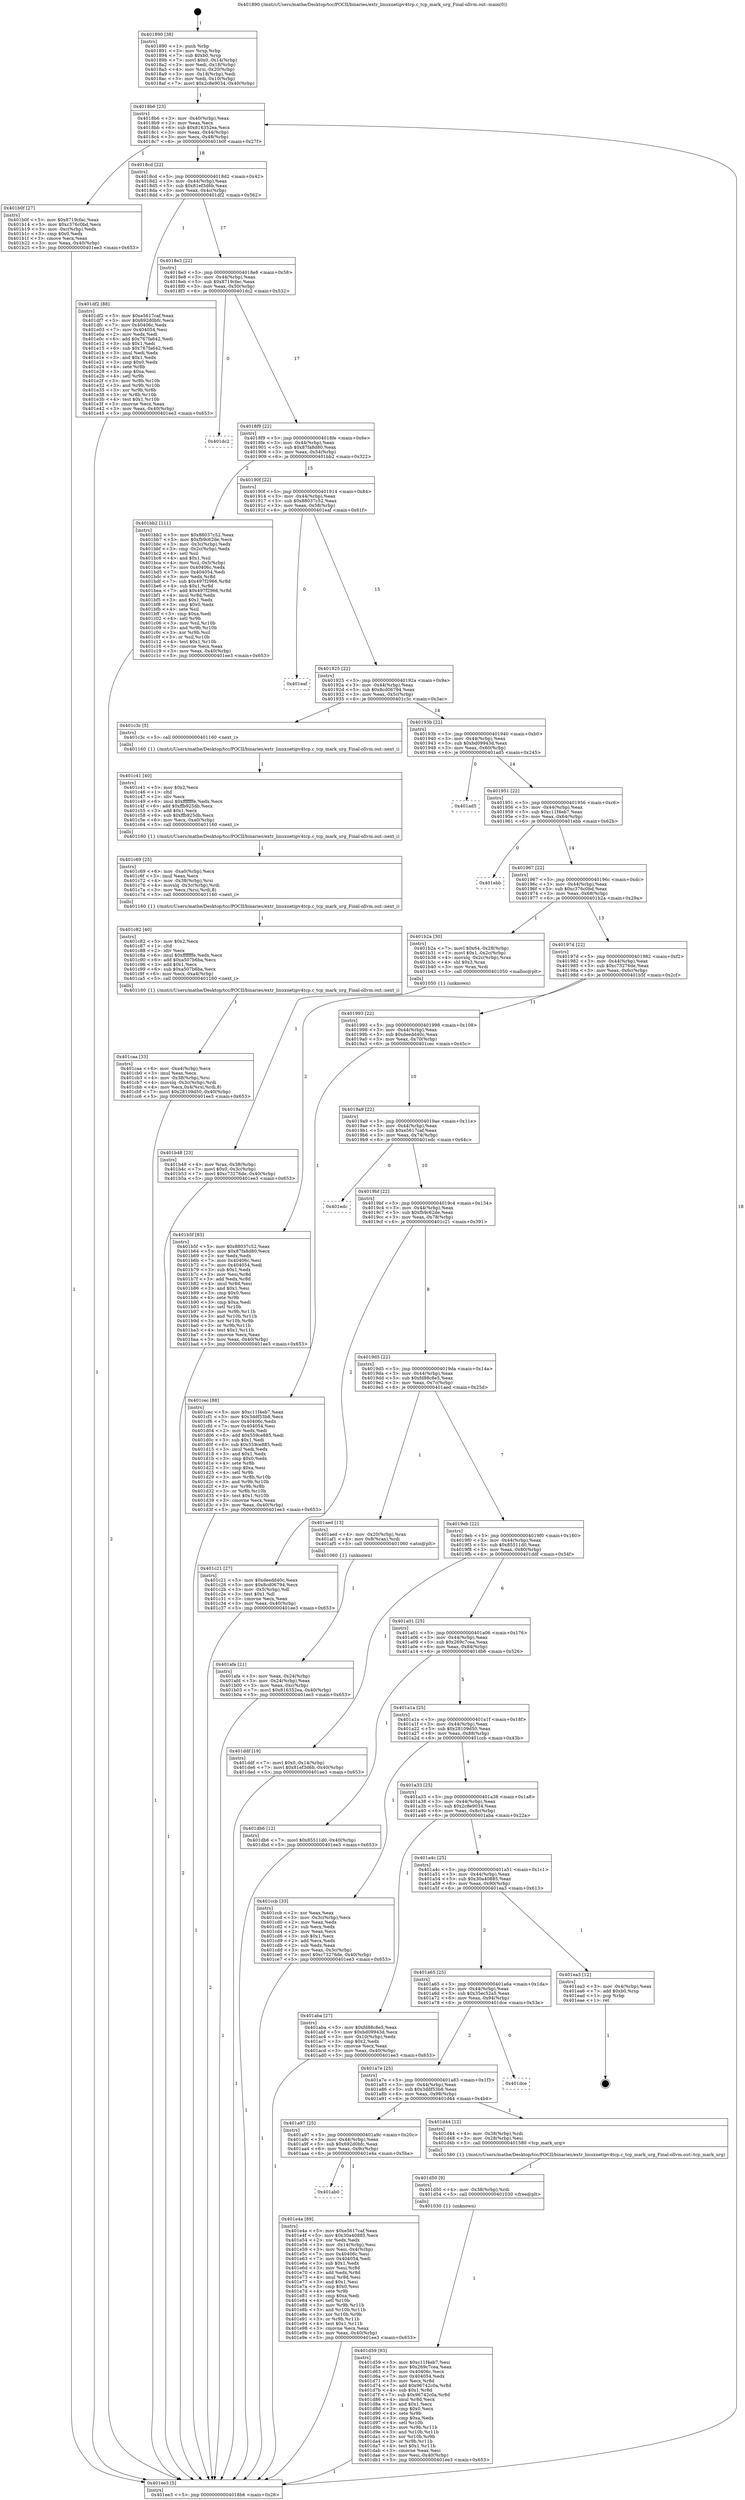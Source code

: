 digraph "0x401890" {
  label = "0x401890 (/mnt/c/Users/mathe/Desktop/tcc/POCII/binaries/extr_linuxnetipv4tcp.c_tcp_mark_urg_Final-ollvm.out::main(0))"
  labelloc = "t"
  node[shape=record]

  Entry [label="",width=0.3,height=0.3,shape=circle,fillcolor=black,style=filled]
  "0x4018b6" [label="{
     0x4018b6 [23]\l
     | [instrs]\l
     &nbsp;&nbsp;0x4018b6 \<+3\>: mov -0x40(%rbp),%eax\l
     &nbsp;&nbsp;0x4018b9 \<+2\>: mov %eax,%ecx\l
     &nbsp;&nbsp;0x4018bb \<+6\>: sub $0x816352ea,%ecx\l
     &nbsp;&nbsp;0x4018c1 \<+3\>: mov %eax,-0x44(%rbp)\l
     &nbsp;&nbsp;0x4018c4 \<+3\>: mov %ecx,-0x48(%rbp)\l
     &nbsp;&nbsp;0x4018c7 \<+6\>: je 0000000000401b0f \<main+0x27f\>\l
  }"]
  "0x401b0f" [label="{
     0x401b0f [27]\l
     | [instrs]\l
     &nbsp;&nbsp;0x401b0f \<+5\>: mov $0x8719cfac,%eax\l
     &nbsp;&nbsp;0x401b14 \<+5\>: mov $0xc376c0bd,%ecx\l
     &nbsp;&nbsp;0x401b19 \<+3\>: mov -0xc(%rbp),%edx\l
     &nbsp;&nbsp;0x401b1c \<+3\>: cmp $0x0,%edx\l
     &nbsp;&nbsp;0x401b1f \<+3\>: cmove %ecx,%eax\l
     &nbsp;&nbsp;0x401b22 \<+3\>: mov %eax,-0x40(%rbp)\l
     &nbsp;&nbsp;0x401b25 \<+5\>: jmp 0000000000401ee3 \<main+0x653\>\l
  }"]
  "0x4018cd" [label="{
     0x4018cd [22]\l
     | [instrs]\l
     &nbsp;&nbsp;0x4018cd \<+5\>: jmp 00000000004018d2 \<main+0x42\>\l
     &nbsp;&nbsp;0x4018d2 \<+3\>: mov -0x44(%rbp),%eax\l
     &nbsp;&nbsp;0x4018d5 \<+5\>: sub $0x81ef3d6b,%eax\l
     &nbsp;&nbsp;0x4018da \<+3\>: mov %eax,-0x4c(%rbp)\l
     &nbsp;&nbsp;0x4018dd \<+6\>: je 0000000000401df2 \<main+0x562\>\l
  }"]
  Exit [label="",width=0.3,height=0.3,shape=circle,fillcolor=black,style=filled,peripheries=2]
  "0x401df2" [label="{
     0x401df2 [88]\l
     | [instrs]\l
     &nbsp;&nbsp;0x401df2 \<+5\>: mov $0xe5617caf,%eax\l
     &nbsp;&nbsp;0x401df7 \<+5\>: mov $0x692d0bfc,%ecx\l
     &nbsp;&nbsp;0x401dfc \<+7\>: mov 0x40406c,%edx\l
     &nbsp;&nbsp;0x401e03 \<+7\>: mov 0x404054,%esi\l
     &nbsp;&nbsp;0x401e0a \<+2\>: mov %edx,%edi\l
     &nbsp;&nbsp;0x401e0c \<+6\>: add $0x767fa642,%edi\l
     &nbsp;&nbsp;0x401e12 \<+3\>: sub $0x1,%edi\l
     &nbsp;&nbsp;0x401e15 \<+6\>: sub $0x767fa642,%edi\l
     &nbsp;&nbsp;0x401e1b \<+3\>: imul %edi,%edx\l
     &nbsp;&nbsp;0x401e1e \<+3\>: and $0x1,%edx\l
     &nbsp;&nbsp;0x401e21 \<+3\>: cmp $0x0,%edx\l
     &nbsp;&nbsp;0x401e24 \<+4\>: sete %r8b\l
     &nbsp;&nbsp;0x401e28 \<+3\>: cmp $0xa,%esi\l
     &nbsp;&nbsp;0x401e2b \<+4\>: setl %r9b\l
     &nbsp;&nbsp;0x401e2f \<+3\>: mov %r8b,%r10b\l
     &nbsp;&nbsp;0x401e32 \<+3\>: and %r9b,%r10b\l
     &nbsp;&nbsp;0x401e35 \<+3\>: xor %r9b,%r8b\l
     &nbsp;&nbsp;0x401e38 \<+3\>: or %r8b,%r10b\l
     &nbsp;&nbsp;0x401e3b \<+4\>: test $0x1,%r10b\l
     &nbsp;&nbsp;0x401e3f \<+3\>: cmovne %ecx,%eax\l
     &nbsp;&nbsp;0x401e42 \<+3\>: mov %eax,-0x40(%rbp)\l
     &nbsp;&nbsp;0x401e45 \<+5\>: jmp 0000000000401ee3 \<main+0x653\>\l
  }"]
  "0x4018e3" [label="{
     0x4018e3 [22]\l
     | [instrs]\l
     &nbsp;&nbsp;0x4018e3 \<+5\>: jmp 00000000004018e8 \<main+0x58\>\l
     &nbsp;&nbsp;0x4018e8 \<+3\>: mov -0x44(%rbp),%eax\l
     &nbsp;&nbsp;0x4018eb \<+5\>: sub $0x8719cfac,%eax\l
     &nbsp;&nbsp;0x4018f0 \<+3\>: mov %eax,-0x50(%rbp)\l
     &nbsp;&nbsp;0x4018f3 \<+6\>: je 0000000000401dc2 \<main+0x532\>\l
  }"]
  "0x401ab0" [label="{
     0x401ab0\l
  }", style=dashed]
  "0x401dc2" [label="{
     0x401dc2\l
  }", style=dashed]
  "0x4018f9" [label="{
     0x4018f9 [22]\l
     | [instrs]\l
     &nbsp;&nbsp;0x4018f9 \<+5\>: jmp 00000000004018fe \<main+0x6e\>\l
     &nbsp;&nbsp;0x4018fe \<+3\>: mov -0x44(%rbp),%eax\l
     &nbsp;&nbsp;0x401901 \<+5\>: sub $0x87fa8d80,%eax\l
     &nbsp;&nbsp;0x401906 \<+3\>: mov %eax,-0x54(%rbp)\l
     &nbsp;&nbsp;0x401909 \<+6\>: je 0000000000401bb2 \<main+0x322\>\l
  }"]
  "0x401e4a" [label="{
     0x401e4a [89]\l
     | [instrs]\l
     &nbsp;&nbsp;0x401e4a \<+5\>: mov $0xe5617caf,%eax\l
     &nbsp;&nbsp;0x401e4f \<+5\>: mov $0x30a40885,%ecx\l
     &nbsp;&nbsp;0x401e54 \<+2\>: xor %edx,%edx\l
     &nbsp;&nbsp;0x401e56 \<+3\>: mov -0x14(%rbp),%esi\l
     &nbsp;&nbsp;0x401e59 \<+3\>: mov %esi,-0x4(%rbp)\l
     &nbsp;&nbsp;0x401e5c \<+7\>: mov 0x40406c,%esi\l
     &nbsp;&nbsp;0x401e63 \<+7\>: mov 0x404054,%edi\l
     &nbsp;&nbsp;0x401e6a \<+3\>: sub $0x1,%edx\l
     &nbsp;&nbsp;0x401e6d \<+3\>: mov %esi,%r8d\l
     &nbsp;&nbsp;0x401e70 \<+3\>: add %edx,%r8d\l
     &nbsp;&nbsp;0x401e73 \<+4\>: imul %r8d,%esi\l
     &nbsp;&nbsp;0x401e77 \<+3\>: and $0x1,%esi\l
     &nbsp;&nbsp;0x401e7a \<+3\>: cmp $0x0,%esi\l
     &nbsp;&nbsp;0x401e7d \<+4\>: sete %r9b\l
     &nbsp;&nbsp;0x401e81 \<+3\>: cmp $0xa,%edi\l
     &nbsp;&nbsp;0x401e84 \<+4\>: setl %r10b\l
     &nbsp;&nbsp;0x401e88 \<+3\>: mov %r9b,%r11b\l
     &nbsp;&nbsp;0x401e8b \<+3\>: and %r10b,%r11b\l
     &nbsp;&nbsp;0x401e8e \<+3\>: xor %r10b,%r9b\l
     &nbsp;&nbsp;0x401e91 \<+3\>: or %r9b,%r11b\l
     &nbsp;&nbsp;0x401e94 \<+4\>: test $0x1,%r11b\l
     &nbsp;&nbsp;0x401e98 \<+3\>: cmovne %ecx,%eax\l
     &nbsp;&nbsp;0x401e9b \<+3\>: mov %eax,-0x40(%rbp)\l
     &nbsp;&nbsp;0x401e9e \<+5\>: jmp 0000000000401ee3 \<main+0x653\>\l
  }"]
  "0x401bb2" [label="{
     0x401bb2 [111]\l
     | [instrs]\l
     &nbsp;&nbsp;0x401bb2 \<+5\>: mov $0x88037c52,%eax\l
     &nbsp;&nbsp;0x401bb7 \<+5\>: mov $0xfb9c62de,%ecx\l
     &nbsp;&nbsp;0x401bbc \<+3\>: mov -0x3c(%rbp),%edx\l
     &nbsp;&nbsp;0x401bbf \<+3\>: cmp -0x2c(%rbp),%edx\l
     &nbsp;&nbsp;0x401bc2 \<+4\>: setl %sil\l
     &nbsp;&nbsp;0x401bc6 \<+4\>: and $0x1,%sil\l
     &nbsp;&nbsp;0x401bca \<+4\>: mov %sil,-0x5(%rbp)\l
     &nbsp;&nbsp;0x401bce \<+7\>: mov 0x40406c,%edx\l
     &nbsp;&nbsp;0x401bd5 \<+7\>: mov 0x404054,%edi\l
     &nbsp;&nbsp;0x401bdc \<+3\>: mov %edx,%r8d\l
     &nbsp;&nbsp;0x401bdf \<+7\>: sub $0x497f2966,%r8d\l
     &nbsp;&nbsp;0x401be6 \<+4\>: sub $0x1,%r8d\l
     &nbsp;&nbsp;0x401bea \<+7\>: add $0x497f2966,%r8d\l
     &nbsp;&nbsp;0x401bf1 \<+4\>: imul %r8d,%edx\l
     &nbsp;&nbsp;0x401bf5 \<+3\>: and $0x1,%edx\l
     &nbsp;&nbsp;0x401bf8 \<+3\>: cmp $0x0,%edx\l
     &nbsp;&nbsp;0x401bfb \<+4\>: sete %sil\l
     &nbsp;&nbsp;0x401bff \<+3\>: cmp $0xa,%edi\l
     &nbsp;&nbsp;0x401c02 \<+4\>: setl %r9b\l
     &nbsp;&nbsp;0x401c06 \<+3\>: mov %sil,%r10b\l
     &nbsp;&nbsp;0x401c09 \<+3\>: and %r9b,%r10b\l
     &nbsp;&nbsp;0x401c0c \<+3\>: xor %r9b,%sil\l
     &nbsp;&nbsp;0x401c0f \<+3\>: or %sil,%r10b\l
     &nbsp;&nbsp;0x401c12 \<+4\>: test $0x1,%r10b\l
     &nbsp;&nbsp;0x401c16 \<+3\>: cmovne %ecx,%eax\l
     &nbsp;&nbsp;0x401c19 \<+3\>: mov %eax,-0x40(%rbp)\l
     &nbsp;&nbsp;0x401c1c \<+5\>: jmp 0000000000401ee3 \<main+0x653\>\l
  }"]
  "0x40190f" [label="{
     0x40190f [22]\l
     | [instrs]\l
     &nbsp;&nbsp;0x40190f \<+5\>: jmp 0000000000401914 \<main+0x84\>\l
     &nbsp;&nbsp;0x401914 \<+3\>: mov -0x44(%rbp),%eax\l
     &nbsp;&nbsp;0x401917 \<+5\>: sub $0x88037c52,%eax\l
     &nbsp;&nbsp;0x40191c \<+3\>: mov %eax,-0x58(%rbp)\l
     &nbsp;&nbsp;0x40191f \<+6\>: je 0000000000401eaf \<main+0x61f\>\l
  }"]
  "0x401d59" [label="{
     0x401d59 [93]\l
     | [instrs]\l
     &nbsp;&nbsp;0x401d59 \<+5\>: mov $0xc11f4eb7,%esi\l
     &nbsp;&nbsp;0x401d5e \<+5\>: mov $0x269c7cea,%eax\l
     &nbsp;&nbsp;0x401d63 \<+7\>: mov 0x40406c,%ecx\l
     &nbsp;&nbsp;0x401d6a \<+7\>: mov 0x404054,%edx\l
     &nbsp;&nbsp;0x401d71 \<+3\>: mov %ecx,%r8d\l
     &nbsp;&nbsp;0x401d74 \<+7\>: add $0x96742c0a,%r8d\l
     &nbsp;&nbsp;0x401d7b \<+4\>: sub $0x1,%r8d\l
     &nbsp;&nbsp;0x401d7f \<+7\>: sub $0x96742c0a,%r8d\l
     &nbsp;&nbsp;0x401d86 \<+4\>: imul %r8d,%ecx\l
     &nbsp;&nbsp;0x401d8a \<+3\>: and $0x1,%ecx\l
     &nbsp;&nbsp;0x401d8d \<+3\>: cmp $0x0,%ecx\l
     &nbsp;&nbsp;0x401d90 \<+4\>: sete %r9b\l
     &nbsp;&nbsp;0x401d94 \<+3\>: cmp $0xa,%edx\l
     &nbsp;&nbsp;0x401d97 \<+4\>: setl %r10b\l
     &nbsp;&nbsp;0x401d9b \<+3\>: mov %r9b,%r11b\l
     &nbsp;&nbsp;0x401d9e \<+3\>: and %r10b,%r11b\l
     &nbsp;&nbsp;0x401da1 \<+3\>: xor %r10b,%r9b\l
     &nbsp;&nbsp;0x401da4 \<+3\>: or %r9b,%r11b\l
     &nbsp;&nbsp;0x401da7 \<+4\>: test $0x1,%r11b\l
     &nbsp;&nbsp;0x401dab \<+3\>: cmovne %eax,%esi\l
     &nbsp;&nbsp;0x401dae \<+3\>: mov %esi,-0x40(%rbp)\l
     &nbsp;&nbsp;0x401db1 \<+5\>: jmp 0000000000401ee3 \<main+0x653\>\l
  }"]
  "0x401eaf" [label="{
     0x401eaf\l
  }", style=dashed]
  "0x401925" [label="{
     0x401925 [22]\l
     | [instrs]\l
     &nbsp;&nbsp;0x401925 \<+5\>: jmp 000000000040192a \<main+0x9a\>\l
     &nbsp;&nbsp;0x40192a \<+3\>: mov -0x44(%rbp),%eax\l
     &nbsp;&nbsp;0x40192d \<+5\>: sub $0x8cd06794,%eax\l
     &nbsp;&nbsp;0x401932 \<+3\>: mov %eax,-0x5c(%rbp)\l
     &nbsp;&nbsp;0x401935 \<+6\>: je 0000000000401c3c \<main+0x3ac\>\l
  }"]
  "0x401d50" [label="{
     0x401d50 [9]\l
     | [instrs]\l
     &nbsp;&nbsp;0x401d50 \<+4\>: mov -0x38(%rbp),%rdi\l
     &nbsp;&nbsp;0x401d54 \<+5\>: call 0000000000401030 \<free@plt\>\l
     | [calls]\l
     &nbsp;&nbsp;0x401030 \{1\} (unknown)\l
  }"]
  "0x401c3c" [label="{
     0x401c3c [5]\l
     | [instrs]\l
     &nbsp;&nbsp;0x401c3c \<+5\>: call 0000000000401160 \<next_i\>\l
     | [calls]\l
     &nbsp;&nbsp;0x401160 \{1\} (/mnt/c/Users/mathe/Desktop/tcc/POCII/binaries/extr_linuxnetipv4tcp.c_tcp_mark_urg_Final-ollvm.out::next_i)\l
  }"]
  "0x40193b" [label="{
     0x40193b [22]\l
     | [instrs]\l
     &nbsp;&nbsp;0x40193b \<+5\>: jmp 0000000000401940 \<main+0xb0\>\l
     &nbsp;&nbsp;0x401940 \<+3\>: mov -0x44(%rbp),%eax\l
     &nbsp;&nbsp;0x401943 \<+5\>: sub $0xbd09943d,%eax\l
     &nbsp;&nbsp;0x401948 \<+3\>: mov %eax,-0x60(%rbp)\l
     &nbsp;&nbsp;0x40194b \<+6\>: je 0000000000401ad5 \<main+0x245\>\l
  }"]
  "0x401a97" [label="{
     0x401a97 [25]\l
     | [instrs]\l
     &nbsp;&nbsp;0x401a97 \<+5\>: jmp 0000000000401a9c \<main+0x20c\>\l
     &nbsp;&nbsp;0x401a9c \<+3\>: mov -0x44(%rbp),%eax\l
     &nbsp;&nbsp;0x401a9f \<+5\>: sub $0x692d0bfc,%eax\l
     &nbsp;&nbsp;0x401aa4 \<+6\>: mov %eax,-0x9c(%rbp)\l
     &nbsp;&nbsp;0x401aaa \<+6\>: je 0000000000401e4a \<main+0x5ba\>\l
  }"]
  "0x401ad5" [label="{
     0x401ad5\l
  }", style=dashed]
  "0x401951" [label="{
     0x401951 [22]\l
     | [instrs]\l
     &nbsp;&nbsp;0x401951 \<+5\>: jmp 0000000000401956 \<main+0xc6\>\l
     &nbsp;&nbsp;0x401956 \<+3\>: mov -0x44(%rbp),%eax\l
     &nbsp;&nbsp;0x401959 \<+5\>: sub $0xc11f4eb7,%eax\l
     &nbsp;&nbsp;0x40195e \<+3\>: mov %eax,-0x64(%rbp)\l
     &nbsp;&nbsp;0x401961 \<+6\>: je 0000000000401ebb \<main+0x62b\>\l
  }"]
  "0x401d44" [label="{
     0x401d44 [12]\l
     | [instrs]\l
     &nbsp;&nbsp;0x401d44 \<+4\>: mov -0x38(%rbp),%rdi\l
     &nbsp;&nbsp;0x401d48 \<+3\>: mov -0x28(%rbp),%esi\l
     &nbsp;&nbsp;0x401d4b \<+5\>: call 0000000000401580 \<tcp_mark_urg\>\l
     | [calls]\l
     &nbsp;&nbsp;0x401580 \{1\} (/mnt/c/Users/mathe/Desktop/tcc/POCII/binaries/extr_linuxnetipv4tcp.c_tcp_mark_urg_Final-ollvm.out::tcp_mark_urg)\l
  }"]
  "0x401ebb" [label="{
     0x401ebb\l
  }", style=dashed]
  "0x401967" [label="{
     0x401967 [22]\l
     | [instrs]\l
     &nbsp;&nbsp;0x401967 \<+5\>: jmp 000000000040196c \<main+0xdc\>\l
     &nbsp;&nbsp;0x40196c \<+3\>: mov -0x44(%rbp),%eax\l
     &nbsp;&nbsp;0x40196f \<+5\>: sub $0xc376c0bd,%eax\l
     &nbsp;&nbsp;0x401974 \<+3\>: mov %eax,-0x68(%rbp)\l
     &nbsp;&nbsp;0x401977 \<+6\>: je 0000000000401b2a \<main+0x29a\>\l
  }"]
  "0x401a7e" [label="{
     0x401a7e [25]\l
     | [instrs]\l
     &nbsp;&nbsp;0x401a7e \<+5\>: jmp 0000000000401a83 \<main+0x1f3\>\l
     &nbsp;&nbsp;0x401a83 \<+3\>: mov -0x44(%rbp),%eax\l
     &nbsp;&nbsp;0x401a86 \<+5\>: sub $0x3ddf53b8,%eax\l
     &nbsp;&nbsp;0x401a8b \<+6\>: mov %eax,-0x98(%rbp)\l
     &nbsp;&nbsp;0x401a91 \<+6\>: je 0000000000401d44 \<main+0x4b4\>\l
  }"]
  "0x401b2a" [label="{
     0x401b2a [30]\l
     | [instrs]\l
     &nbsp;&nbsp;0x401b2a \<+7\>: movl $0x64,-0x28(%rbp)\l
     &nbsp;&nbsp;0x401b31 \<+7\>: movl $0x1,-0x2c(%rbp)\l
     &nbsp;&nbsp;0x401b38 \<+4\>: movslq -0x2c(%rbp),%rax\l
     &nbsp;&nbsp;0x401b3c \<+4\>: shl $0x3,%rax\l
     &nbsp;&nbsp;0x401b40 \<+3\>: mov %rax,%rdi\l
     &nbsp;&nbsp;0x401b43 \<+5\>: call 0000000000401050 \<malloc@plt\>\l
     | [calls]\l
     &nbsp;&nbsp;0x401050 \{1\} (unknown)\l
  }"]
  "0x40197d" [label="{
     0x40197d [22]\l
     | [instrs]\l
     &nbsp;&nbsp;0x40197d \<+5\>: jmp 0000000000401982 \<main+0xf2\>\l
     &nbsp;&nbsp;0x401982 \<+3\>: mov -0x44(%rbp),%eax\l
     &nbsp;&nbsp;0x401985 \<+5\>: sub $0xc73276de,%eax\l
     &nbsp;&nbsp;0x40198a \<+3\>: mov %eax,-0x6c(%rbp)\l
     &nbsp;&nbsp;0x40198d \<+6\>: je 0000000000401b5f \<main+0x2cf\>\l
  }"]
  "0x401dce" [label="{
     0x401dce\l
  }", style=dashed]
  "0x401b5f" [label="{
     0x401b5f [83]\l
     | [instrs]\l
     &nbsp;&nbsp;0x401b5f \<+5\>: mov $0x88037c52,%eax\l
     &nbsp;&nbsp;0x401b64 \<+5\>: mov $0x87fa8d80,%ecx\l
     &nbsp;&nbsp;0x401b69 \<+2\>: xor %edx,%edx\l
     &nbsp;&nbsp;0x401b6b \<+7\>: mov 0x40406c,%esi\l
     &nbsp;&nbsp;0x401b72 \<+7\>: mov 0x404054,%edi\l
     &nbsp;&nbsp;0x401b79 \<+3\>: sub $0x1,%edx\l
     &nbsp;&nbsp;0x401b7c \<+3\>: mov %esi,%r8d\l
     &nbsp;&nbsp;0x401b7f \<+3\>: add %edx,%r8d\l
     &nbsp;&nbsp;0x401b82 \<+4\>: imul %r8d,%esi\l
     &nbsp;&nbsp;0x401b86 \<+3\>: and $0x1,%esi\l
     &nbsp;&nbsp;0x401b89 \<+3\>: cmp $0x0,%esi\l
     &nbsp;&nbsp;0x401b8c \<+4\>: sete %r9b\l
     &nbsp;&nbsp;0x401b90 \<+3\>: cmp $0xa,%edi\l
     &nbsp;&nbsp;0x401b93 \<+4\>: setl %r10b\l
     &nbsp;&nbsp;0x401b97 \<+3\>: mov %r9b,%r11b\l
     &nbsp;&nbsp;0x401b9a \<+3\>: and %r10b,%r11b\l
     &nbsp;&nbsp;0x401b9d \<+3\>: xor %r10b,%r9b\l
     &nbsp;&nbsp;0x401ba0 \<+3\>: or %r9b,%r11b\l
     &nbsp;&nbsp;0x401ba3 \<+4\>: test $0x1,%r11b\l
     &nbsp;&nbsp;0x401ba7 \<+3\>: cmovne %ecx,%eax\l
     &nbsp;&nbsp;0x401baa \<+3\>: mov %eax,-0x40(%rbp)\l
     &nbsp;&nbsp;0x401bad \<+5\>: jmp 0000000000401ee3 \<main+0x653\>\l
  }"]
  "0x401993" [label="{
     0x401993 [22]\l
     | [instrs]\l
     &nbsp;&nbsp;0x401993 \<+5\>: jmp 0000000000401998 \<main+0x108\>\l
     &nbsp;&nbsp;0x401998 \<+3\>: mov -0x44(%rbp),%eax\l
     &nbsp;&nbsp;0x40199b \<+5\>: sub $0xdeedd40c,%eax\l
     &nbsp;&nbsp;0x4019a0 \<+3\>: mov %eax,-0x70(%rbp)\l
     &nbsp;&nbsp;0x4019a3 \<+6\>: je 0000000000401cec \<main+0x45c\>\l
  }"]
  "0x401a65" [label="{
     0x401a65 [25]\l
     | [instrs]\l
     &nbsp;&nbsp;0x401a65 \<+5\>: jmp 0000000000401a6a \<main+0x1da\>\l
     &nbsp;&nbsp;0x401a6a \<+3\>: mov -0x44(%rbp),%eax\l
     &nbsp;&nbsp;0x401a6d \<+5\>: sub $0x35ec52a5,%eax\l
     &nbsp;&nbsp;0x401a72 \<+6\>: mov %eax,-0x94(%rbp)\l
     &nbsp;&nbsp;0x401a78 \<+6\>: je 0000000000401dce \<main+0x53e\>\l
  }"]
  "0x401cec" [label="{
     0x401cec [88]\l
     | [instrs]\l
     &nbsp;&nbsp;0x401cec \<+5\>: mov $0xc11f4eb7,%eax\l
     &nbsp;&nbsp;0x401cf1 \<+5\>: mov $0x3ddf53b8,%ecx\l
     &nbsp;&nbsp;0x401cf6 \<+7\>: mov 0x40406c,%edx\l
     &nbsp;&nbsp;0x401cfd \<+7\>: mov 0x404054,%esi\l
     &nbsp;&nbsp;0x401d04 \<+2\>: mov %edx,%edi\l
     &nbsp;&nbsp;0x401d06 \<+6\>: add $0x559ce885,%edi\l
     &nbsp;&nbsp;0x401d0c \<+3\>: sub $0x1,%edi\l
     &nbsp;&nbsp;0x401d0f \<+6\>: sub $0x559ce885,%edi\l
     &nbsp;&nbsp;0x401d15 \<+3\>: imul %edi,%edx\l
     &nbsp;&nbsp;0x401d18 \<+3\>: and $0x1,%edx\l
     &nbsp;&nbsp;0x401d1b \<+3\>: cmp $0x0,%edx\l
     &nbsp;&nbsp;0x401d1e \<+4\>: sete %r8b\l
     &nbsp;&nbsp;0x401d22 \<+3\>: cmp $0xa,%esi\l
     &nbsp;&nbsp;0x401d25 \<+4\>: setl %r9b\l
     &nbsp;&nbsp;0x401d29 \<+3\>: mov %r8b,%r10b\l
     &nbsp;&nbsp;0x401d2c \<+3\>: and %r9b,%r10b\l
     &nbsp;&nbsp;0x401d2f \<+3\>: xor %r9b,%r8b\l
     &nbsp;&nbsp;0x401d32 \<+3\>: or %r8b,%r10b\l
     &nbsp;&nbsp;0x401d35 \<+4\>: test $0x1,%r10b\l
     &nbsp;&nbsp;0x401d39 \<+3\>: cmovne %ecx,%eax\l
     &nbsp;&nbsp;0x401d3c \<+3\>: mov %eax,-0x40(%rbp)\l
     &nbsp;&nbsp;0x401d3f \<+5\>: jmp 0000000000401ee3 \<main+0x653\>\l
  }"]
  "0x4019a9" [label="{
     0x4019a9 [22]\l
     | [instrs]\l
     &nbsp;&nbsp;0x4019a9 \<+5\>: jmp 00000000004019ae \<main+0x11e\>\l
     &nbsp;&nbsp;0x4019ae \<+3\>: mov -0x44(%rbp),%eax\l
     &nbsp;&nbsp;0x4019b1 \<+5\>: sub $0xe5617caf,%eax\l
     &nbsp;&nbsp;0x4019b6 \<+3\>: mov %eax,-0x74(%rbp)\l
     &nbsp;&nbsp;0x4019b9 \<+6\>: je 0000000000401edc \<main+0x64c\>\l
  }"]
  "0x401ea3" [label="{
     0x401ea3 [12]\l
     | [instrs]\l
     &nbsp;&nbsp;0x401ea3 \<+3\>: mov -0x4(%rbp),%eax\l
     &nbsp;&nbsp;0x401ea6 \<+7\>: add $0xb0,%rsp\l
     &nbsp;&nbsp;0x401ead \<+1\>: pop %rbp\l
     &nbsp;&nbsp;0x401eae \<+1\>: ret\l
  }"]
  "0x401edc" [label="{
     0x401edc\l
  }", style=dashed]
  "0x4019bf" [label="{
     0x4019bf [22]\l
     | [instrs]\l
     &nbsp;&nbsp;0x4019bf \<+5\>: jmp 00000000004019c4 \<main+0x134\>\l
     &nbsp;&nbsp;0x4019c4 \<+3\>: mov -0x44(%rbp),%eax\l
     &nbsp;&nbsp;0x4019c7 \<+5\>: sub $0xfb9c62de,%eax\l
     &nbsp;&nbsp;0x4019cc \<+3\>: mov %eax,-0x78(%rbp)\l
     &nbsp;&nbsp;0x4019cf \<+6\>: je 0000000000401c21 \<main+0x391\>\l
  }"]
  "0x401caa" [label="{
     0x401caa [33]\l
     | [instrs]\l
     &nbsp;&nbsp;0x401caa \<+6\>: mov -0xa4(%rbp),%ecx\l
     &nbsp;&nbsp;0x401cb0 \<+3\>: imul %eax,%ecx\l
     &nbsp;&nbsp;0x401cb3 \<+4\>: mov -0x38(%rbp),%rsi\l
     &nbsp;&nbsp;0x401cb7 \<+4\>: movslq -0x3c(%rbp),%rdi\l
     &nbsp;&nbsp;0x401cbb \<+4\>: mov %ecx,0x4(%rsi,%rdi,8)\l
     &nbsp;&nbsp;0x401cbf \<+7\>: movl $0x28109d50,-0x40(%rbp)\l
     &nbsp;&nbsp;0x401cc6 \<+5\>: jmp 0000000000401ee3 \<main+0x653\>\l
  }"]
  "0x401c21" [label="{
     0x401c21 [27]\l
     | [instrs]\l
     &nbsp;&nbsp;0x401c21 \<+5\>: mov $0xdeedd40c,%eax\l
     &nbsp;&nbsp;0x401c26 \<+5\>: mov $0x8cd06794,%ecx\l
     &nbsp;&nbsp;0x401c2b \<+3\>: mov -0x5(%rbp),%dl\l
     &nbsp;&nbsp;0x401c2e \<+3\>: test $0x1,%dl\l
     &nbsp;&nbsp;0x401c31 \<+3\>: cmovne %ecx,%eax\l
     &nbsp;&nbsp;0x401c34 \<+3\>: mov %eax,-0x40(%rbp)\l
     &nbsp;&nbsp;0x401c37 \<+5\>: jmp 0000000000401ee3 \<main+0x653\>\l
  }"]
  "0x4019d5" [label="{
     0x4019d5 [22]\l
     | [instrs]\l
     &nbsp;&nbsp;0x4019d5 \<+5\>: jmp 00000000004019da \<main+0x14a\>\l
     &nbsp;&nbsp;0x4019da \<+3\>: mov -0x44(%rbp),%eax\l
     &nbsp;&nbsp;0x4019dd \<+5\>: sub $0xfd88c8e5,%eax\l
     &nbsp;&nbsp;0x4019e2 \<+3\>: mov %eax,-0x7c(%rbp)\l
     &nbsp;&nbsp;0x4019e5 \<+6\>: je 0000000000401aed \<main+0x25d\>\l
  }"]
  "0x401c82" [label="{
     0x401c82 [40]\l
     | [instrs]\l
     &nbsp;&nbsp;0x401c82 \<+5\>: mov $0x2,%ecx\l
     &nbsp;&nbsp;0x401c87 \<+1\>: cltd\l
     &nbsp;&nbsp;0x401c88 \<+2\>: idiv %ecx\l
     &nbsp;&nbsp;0x401c8a \<+6\>: imul $0xfffffffe,%edx,%ecx\l
     &nbsp;&nbsp;0x401c90 \<+6\>: add $0xa507b6ba,%ecx\l
     &nbsp;&nbsp;0x401c96 \<+3\>: add $0x1,%ecx\l
     &nbsp;&nbsp;0x401c99 \<+6\>: sub $0xa507b6ba,%ecx\l
     &nbsp;&nbsp;0x401c9f \<+6\>: mov %ecx,-0xa4(%rbp)\l
     &nbsp;&nbsp;0x401ca5 \<+5\>: call 0000000000401160 \<next_i\>\l
     | [calls]\l
     &nbsp;&nbsp;0x401160 \{1\} (/mnt/c/Users/mathe/Desktop/tcc/POCII/binaries/extr_linuxnetipv4tcp.c_tcp_mark_urg_Final-ollvm.out::next_i)\l
  }"]
  "0x401aed" [label="{
     0x401aed [13]\l
     | [instrs]\l
     &nbsp;&nbsp;0x401aed \<+4\>: mov -0x20(%rbp),%rax\l
     &nbsp;&nbsp;0x401af1 \<+4\>: mov 0x8(%rax),%rdi\l
     &nbsp;&nbsp;0x401af5 \<+5\>: call 0000000000401060 \<atoi@plt\>\l
     | [calls]\l
     &nbsp;&nbsp;0x401060 \{1\} (unknown)\l
  }"]
  "0x4019eb" [label="{
     0x4019eb [22]\l
     | [instrs]\l
     &nbsp;&nbsp;0x4019eb \<+5\>: jmp 00000000004019f0 \<main+0x160\>\l
     &nbsp;&nbsp;0x4019f0 \<+3\>: mov -0x44(%rbp),%eax\l
     &nbsp;&nbsp;0x4019f3 \<+5\>: sub $0x85511d0,%eax\l
     &nbsp;&nbsp;0x4019f8 \<+3\>: mov %eax,-0x80(%rbp)\l
     &nbsp;&nbsp;0x4019fb \<+6\>: je 0000000000401ddf \<main+0x54f\>\l
  }"]
  "0x401c69" [label="{
     0x401c69 [25]\l
     | [instrs]\l
     &nbsp;&nbsp;0x401c69 \<+6\>: mov -0xa0(%rbp),%ecx\l
     &nbsp;&nbsp;0x401c6f \<+3\>: imul %eax,%ecx\l
     &nbsp;&nbsp;0x401c72 \<+4\>: mov -0x38(%rbp),%rsi\l
     &nbsp;&nbsp;0x401c76 \<+4\>: movslq -0x3c(%rbp),%rdi\l
     &nbsp;&nbsp;0x401c7a \<+3\>: mov %ecx,(%rsi,%rdi,8)\l
     &nbsp;&nbsp;0x401c7d \<+5\>: call 0000000000401160 \<next_i\>\l
     | [calls]\l
     &nbsp;&nbsp;0x401160 \{1\} (/mnt/c/Users/mathe/Desktop/tcc/POCII/binaries/extr_linuxnetipv4tcp.c_tcp_mark_urg_Final-ollvm.out::next_i)\l
  }"]
  "0x401ddf" [label="{
     0x401ddf [19]\l
     | [instrs]\l
     &nbsp;&nbsp;0x401ddf \<+7\>: movl $0x0,-0x14(%rbp)\l
     &nbsp;&nbsp;0x401de6 \<+7\>: movl $0x81ef3d6b,-0x40(%rbp)\l
     &nbsp;&nbsp;0x401ded \<+5\>: jmp 0000000000401ee3 \<main+0x653\>\l
  }"]
  "0x401a01" [label="{
     0x401a01 [25]\l
     | [instrs]\l
     &nbsp;&nbsp;0x401a01 \<+5\>: jmp 0000000000401a06 \<main+0x176\>\l
     &nbsp;&nbsp;0x401a06 \<+3\>: mov -0x44(%rbp),%eax\l
     &nbsp;&nbsp;0x401a09 \<+5\>: sub $0x269c7cea,%eax\l
     &nbsp;&nbsp;0x401a0e \<+6\>: mov %eax,-0x84(%rbp)\l
     &nbsp;&nbsp;0x401a14 \<+6\>: je 0000000000401db6 \<main+0x526\>\l
  }"]
  "0x401c41" [label="{
     0x401c41 [40]\l
     | [instrs]\l
     &nbsp;&nbsp;0x401c41 \<+5\>: mov $0x2,%ecx\l
     &nbsp;&nbsp;0x401c46 \<+1\>: cltd\l
     &nbsp;&nbsp;0x401c47 \<+2\>: idiv %ecx\l
     &nbsp;&nbsp;0x401c49 \<+6\>: imul $0xfffffffe,%edx,%ecx\l
     &nbsp;&nbsp;0x401c4f \<+6\>: add $0xffb925db,%ecx\l
     &nbsp;&nbsp;0x401c55 \<+3\>: add $0x1,%ecx\l
     &nbsp;&nbsp;0x401c58 \<+6\>: sub $0xffb925db,%ecx\l
     &nbsp;&nbsp;0x401c5e \<+6\>: mov %ecx,-0xa0(%rbp)\l
     &nbsp;&nbsp;0x401c64 \<+5\>: call 0000000000401160 \<next_i\>\l
     | [calls]\l
     &nbsp;&nbsp;0x401160 \{1\} (/mnt/c/Users/mathe/Desktop/tcc/POCII/binaries/extr_linuxnetipv4tcp.c_tcp_mark_urg_Final-ollvm.out::next_i)\l
  }"]
  "0x401db6" [label="{
     0x401db6 [12]\l
     | [instrs]\l
     &nbsp;&nbsp;0x401db6 \<+7\>: movl $0x85511d0,-0x40(%rbp)\l
     &nbsp;&nbsp;0x401dbd \<+5\>: jmp 0000000000401ee3 \<main+0x653\>\l
  }"]
  "0x401a1a" [label="{
     0x401a1a [25]\l
     | [instrs]\l
     &nbsp;&nbsp;0x401a1a \<+5\>: jmp 0000000000401a1f \<main+0x18f\>\l
     &nbsp;&nbsp;0x401a1f \<+3\>: mov -0x44(%rbp),%eax\l
     &nbsp;&nbsp;0x401a22 \<+5\>: sub $0x28109d50,%eax\l
     &nbsp;&nbsp;0x401a27 \<+6\>: mov %eax,-0x88(%rbp)\l
     &nbsp;&nbsp;0x401a2d \<+6\>: je 0000000000401ccb \<main+0x43b\>\l
  }"]
  "0x401b48" [label="{
     0x401b48 [23]\l
     | [instrs]\l
     &nbsp;&nbsp;0x401b48 \<+4\>: mov %rax,-0x38(%rbp)\l
     &nbsp;&nbsp;0x401b4c \<+7\>: movl $0x0,-0x3c(%rbp)\l
     &nbsp;&nbsp;0x401b53 \<+7\>: movl $0xc73276de,-0x40(%rbp)\l
     &nbsp;&nbsp;0x401b5a \<+5\>: jmp 0000000000401ee3 \<main+0x653\>\l
  }"]
  "0x401ccb" [label="{
     0x401ccb [33]\l
     | [instrs]\l
     &nbsp;&nbsp;0x401ccb \<+2\>: xor %eax,%eax\l
     &nbsp;&nbsp;0x401ccd \<+3\>: mov -0x3c(%rbp),%ecx\l
     &nbsp;&nbsp;0x401cd0 \<+2\>: mov %eax,%edx\l
     &nbsp;&nbsp;0x401cd2 \<+2\>: sub %ecx,%edx\l
     &nbsp;&nbsp;0x401cd4 \<+2\>: mov %eax,%ecx\l
     &nbsp;&nbsp;0x401cd6 \<+3\>: sub $0x1,%ecx\l
     &nbsp;&nbsp;0x401cd9 \<+2\>: add %ecx,%edx\l
     &nbsp;&nbsp;0x401cdb \<+2\>: sub %edx,%eax\l
     &nbsp;&nbsp;0x401cdd \<+3\>: mov %eax,-0x3c(%rbp)\l
     &nbsp;&nbsp;0x401ce0 \<+7\>: movl $0xc73276de,-0x40(%rbp)\l
     &nbsp;&nbsp;0x401ce7 \<+5\>: jmp 0000000000401ee3 \<main+0x653\>\l
  }"]
  "0x401a33" [label="{
     0x401a33 [25]\l
     | [instrs]\l
     &nbsp;&nbsp;0x401a33 \<+5\>: jmp 0000000000401a38 \<main+0x1a8\>\l
     &nbsp;&nbsp;0x401a38 \<+3\>: mov -0x44(%rbp),%eax\l
     &nbsp;&nbsp;0x401a3b \<+5\>: sub $0x2c8e9034,%eax\l
     &nbsp;&nbsp;0x401a40 \<+6\>: mov %eax,-0x8c(%rbp)\l
     &nbsp;&nbsp;0x401a46 \<+6\>: je 0000000000401aba \<main+0x22a\>\l
  }"]
  "0x401afa" [label="{
     0x401afa [21]\l
     | [instrs]\l
     &nbsp;&nbsp;0x401afa \<+3\>: mov %eax,-0x24(%rbp)\l
     &nbsp;&nbsp;0x401afd \<+3\>: mov -0x24(%rbp),%eax\l
     &nbsp;&nbsp;0x401b00 \<+3\>: mov %eax,-0xc(%rbp)\l
     &nbsp;&nbsp;0x401b03 \<+7\>: movl $0x816352ea,-0x40(%rbp)\l
     &nbsp;&nbsp;0x401b0a \<+5\>: jmp 0000000000401ee3 \<main+0x653\>\l
  }"]
  "0x401aba" [label="{
     0x401aba [27]\l
     | [instrs]\l
     &nbsp;&nbsp;0x401aba \<+5\>: mov $0xfd88c8e5,%eax\l
     &nbsp;&nbsp;0x401abf \<+5\>: mov $0xbd09943d,%ecx\l
     &nbsp;&nbsp;0x401ac4 \<+3\>: mov -0x10(%rbp),%edx\l
     &nbsp;&nbsp;0x401ac7 \<+3\>: cmp $0x2,%edx\l
     &nbsp;&nbsp;0x401aca \<+3\>: cmovne %ecx,%eax\l
     &nbsp;&nbsp;0x401acd \<+3\>: mov %eax,-0x40(%rbp)\l
     &nbsp;&nbsp;0x401ad0 \<+5\>: jmp 0000000000401ee3 \<main+0x653\>\l
  }"]
  "0x401a4c" [label="{
     0x401a4c [25]\l
     | [instrs]\l
     &nbsp;&nbsp;0x401a4c \<+5\>: jmp 0000000000401a51 \<main+0x1c1\>\l
     &nbsp;&nbsp;0x401a51 \<+3\>: mov -0x44(%rbp),%eax\l
     &nbsp;&nbsp;0x401a54 \<+5\>: sub $0x30a40885,%eax\l
     &nbsp;&nbsp;0x401a59 \<+6\>: mov %eax,-0x90(%rbp)\l
     &nbsp;&nbsp;0x401a5f \<+6\>: je 0000000000401ea3 \<main+0x613\>\l
  }"]
  "0x401ee3" [label="{
     0x401ee3 [5]\l
     | [instrs]\l
     &nbsp;&nbsp;0x401ee3 \<+5\>: jmp 00000000004018b6 \<main+0x26\>\l
  }"]
  "0x401890" [label="{
     0x401890 [38]\l
     | [instrs]\l
     &nbsp;&nbsp;0x401890 \<+1\>: push %rbp\l
     &nbsp;&nbsp;0x401891 \<+3\>: mov %rsp,%rbp\l
     &nbsp;&nbsp;0x401894 \<+7\>: sub $0xb0,%rsp\l
     &nbsp;&nbsp;0x40189b \<+7\>: movl $0x0,-0x14(%rbp)\l
     &nbsp;&nbsp;0x4018a2 \<+3\>: mov %edi,-0x18(%rbp)\l
     &nbsp;&nbsp;0x4018a5 \<+4\>: mov %rsi,-0x20(%rbp)\l
     &nbsp;&nbsp;0x4018a9 \<+3\>: mov -0x18(%rbp),%edi\l
     &nbsp;&nbsp;0x4018ac \<+3\>: mov %edi,-0x10(%rbp)\l
     &nbsp;&nbsp;0x4018af \<+7\>: movl $0x2c8e9034,-0x40(%rbp)\l
  }"]
  Entry -> "0x401890" [label=" 1"]
  "0x4018b6" -> "0x401b0f" [label=" 1"]
  "0x4018b6" -> "0x4018cd" [label=" 18"]
  "0x401ea3" -> Exit [label=" 1"]
  "0x4018cd" -> "0x401df2" [label=" 1"]
  "0x4018cd" -> "0x4018e3" [label=" 17"]
  "0x401e4a" -> "0x401ee3" [label=" 1"]
  "0x4018e3" -> "0x401dc2" [label=" 0"]
  "0x4018e3" -> "0x4018f9" [label=" 17"]
  "0x401a97" -> "0x401ab0" [label=" 0"]
  "0x4018f9" -> "0x401bb2" [label=" 2"]
  "0x4018f9" -> "0x40190f" [label=" 15"]
  "0x401a97" -> "0x401e4a" [label=" 1"]
  "0x40190f" -> "0x401eaf" [label=" 0"]
  "0x40190f" -> "0x401925" [label=" 15"]
  "0x401df2" -> "0x401ee3" [label=" 1"]
  "0x401925" -> "0x401c3c" [label=" 1"]
  "0x401925" -> "0x40193b" [label=" 14"]
  "0x401ddf" -> "0x401ee3" [label=" 1"]
  "0x40193b" -> "0x401ad5" [label=" 0"]
  "0x40193b" -> "0x401951" [label=" 14"]
  "0x401db6" -> "0x401ee3" [label=" 1"]
  "0x401951" -> "0x401ebb" [label=" 0"]
  "0x401951" -> "0x401967" [label=" 14"]
  "0x401d59" -> "0x401ee3" [label=" 1"]
  "0x401967" -> "0x401b2a" [label=" 1"]
  "0x401967" -> "0x40197d" [label=" 13"]
  "0x401d44" -> "0x401d50" [label=" 1"]
  "0x40197d" -> "0x401b5f" [label=" 2"]
  "0x40197d" -> "0x401993" [label=" 11"]
  "0x401a7e" -> "0x401a97" [label=" 1"]
  "0x401993" -> "0x401cec" [label=" 1"]
  "0x401993" -> "0x4019a9" [label=" 10"]
  "0x401d50" -> "0x401d59" [label=" 1"]
  "0x4019a9" -> "0x401edc" [label=" 0"]
  "0x4019a9" -> "0x4019bf" [label=" 10"]
  "0x401a65" -> "0x401a7e" [label=" 2"]
  "0x4019bf" -> "0x401c21" [label=" 2"]
  "0x4019bf" -> "0x4019d5" [label=" 8"]
  "0x401a7e" -> "0x401d44" [label=" 1"]
  "0x4019d5" -> "0x401aed" [label=" 1"]
  "0x4019d5" -> "0x4019eb" [label=" 7"]
  "0x401a4c" -> "0x401a65" [label=" 2"]
  "0x4019eb" -> "0x401ddf" [label=" 1"]
  "0x4019eb" -> "0x401a01" [label=" 6"]
  "0x401a4c" -> "0x401ea3" [label=" 1"]
  "0x401a01" -> "0x401db6" [label=" 1"]
  "0x401a01" -> "0x401a1a" [label=" 5"]
  "0x401a65" -> "0x401dce" [label=" 0"]
  "0x401a1a" -> "0x401ccb" [label=" 1"]
  "0x401a1a" -> "0x401a33" [label=" 4"]
  "0x401cec" -> "0x401ee3" [label=" 1"]
  "0x401a33" -> "0x401aba" [label=" 1"]
  "0x401a33" -> "0x401a4c" [label=" 3"]
  "0x401aba" -> "0x401ee3" [label=" 1"]
  "0x401890" -> "0x4018b6" [label=" 1"]
  "0x401ee3" -> "0x4018b6" [label=" 18"]
  "0x401aed" -> "0x401afa" [label=" 1"]
  "0x401afa" -> "0x401ee3" [label=" 1"]
  "0x401b0f" -> "0x401ee3" [label=" 1"]
  "0x401b2a" -> "0x401b48" [label=" 1"]
  "0x401b48" -> "0x401ee3" [label=" 1"]
  "0x401b5f" -> "0x401ee3" [label=" 2"]
  "0x401bb2" -> "0x401ee3" [label=" 2"]
  "0x401c21" -> "0x401ee3" [label=" 2"]
  "0x401c3c" -> "0x401c41" [label=" 1"]
  "0x401c41" -> "0x401c69" [label=" 1"]
  "0x401c69" -> "0x401c82" [label=" 1"]
  "0x401c82" -> "0x401caa" [label=" 1"]
  "0x401caa" -> "0x401ee3" [label=" 1"]
  "0x401ccb" -> "0x401ee3" [label=" 1"]
}
